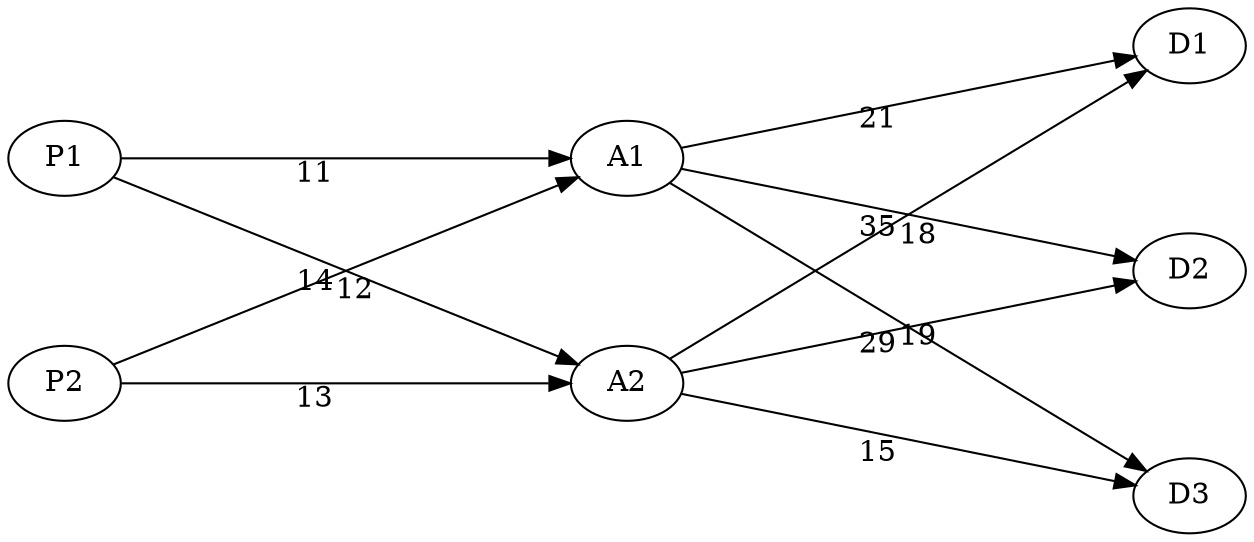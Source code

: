 digraph {
    graph[nodesep="1", ranksep="3"];
    rankdir="LR";
    splines="line";
    forcelabels=true;
    P1 -> A1[xlabel="11"];
    P1 -> A2[xlabel="14"];
    P2 -> A1[xlabel="12"];
    P2 -> A2[xlabel="13"];
    A1 -> D1[xlabel="21"];
    A1 -> D2[xlabel="35"];
    A1 -> D3[xlabel="19"];
    A2 -> D1[xlabel="18"];
    A2 -> D2[xlabel="29"];
    A2 -> D3[xlabel="15"];
}
